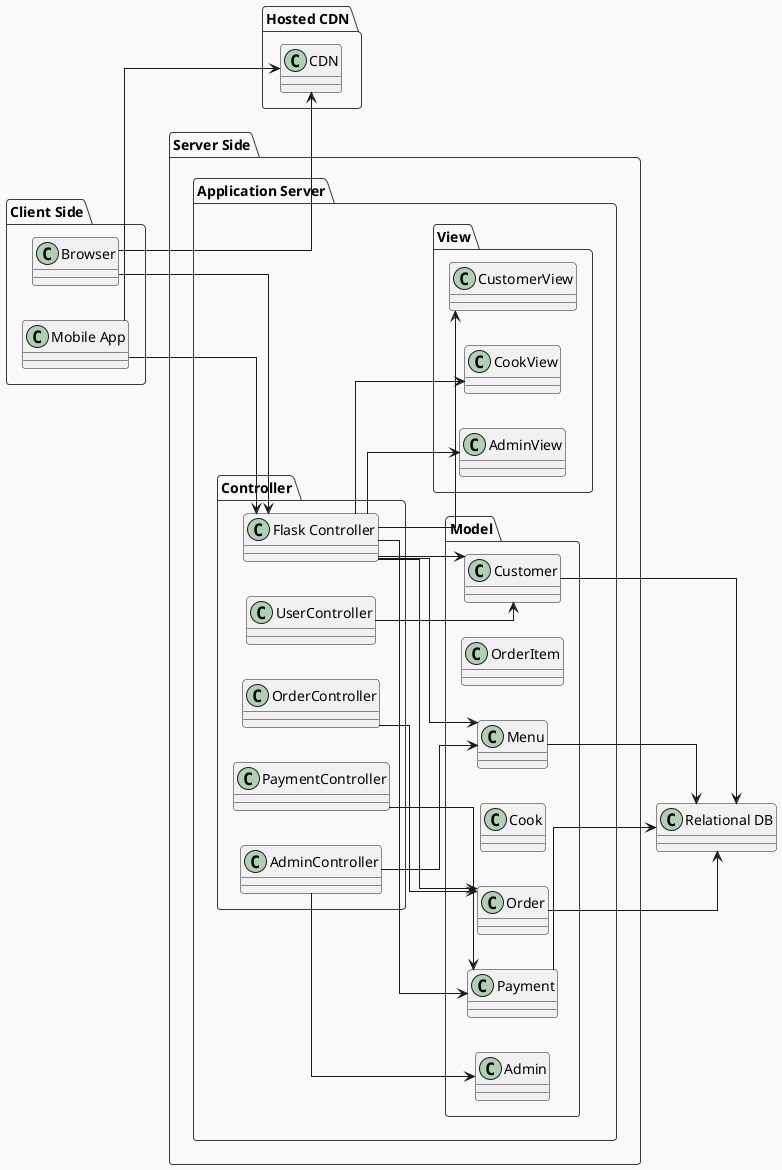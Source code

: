 @startuml comps
!theme mars
left to right direction

!define RECTANGLE class
skinparam componentStyle uml2
skinparam linetype ortho

package "Client Side" {
    RECTANGLE Browser
    RECTANGLE "Mobile App"
}

package "Hosted CDN" {
    RECTANGLE CDN
}

package "Server Side" {
    package "Application Server" {
        package "Controller" {
            RECTANGLE "Flask Controller"
            RECTANGLE OrderController
            RECTANGLE PaymentController
            RECTANGLE UserController
            RECTANGLE AdminController
        }

        package "Model" {
            RECTANGLE Order
            RECTANGLE OrderItem
            RECTANGLE Customer
            RECTANGLE Cook
            RECTANGLE Admin
            RECTANGLE Menu
            RECTANGLE Payment
        }

        package "View" {
            RECTANGLE CustomerView
            RECTANGLE CookView
            RECTANGLE AdminView
        }
    }


}

Browser --> CDN
"Mobile App" --> CDN
Browser --> "Flask Controller"
"Mobile App" --> "Flask Controller"
"Flask Controller" --> CustomerView
"Flask Controller" --> CookView
"Flask Controller" --> AdminView
"Flask Controller" --> Order
"Flask Controller" --> Customer
"Flask Controller" --> Menu
"Flask Controller" --> Payment
Order --> "Relational DB"
Customer --> "Relational DB"
Menu --> "Relational DB"
Payment --> "Relational DB"
OrderController --> Order
PaymentController --> Payment
UserController --> Customer
AdminController --> Admin
AdminController --> Menu

@enduml